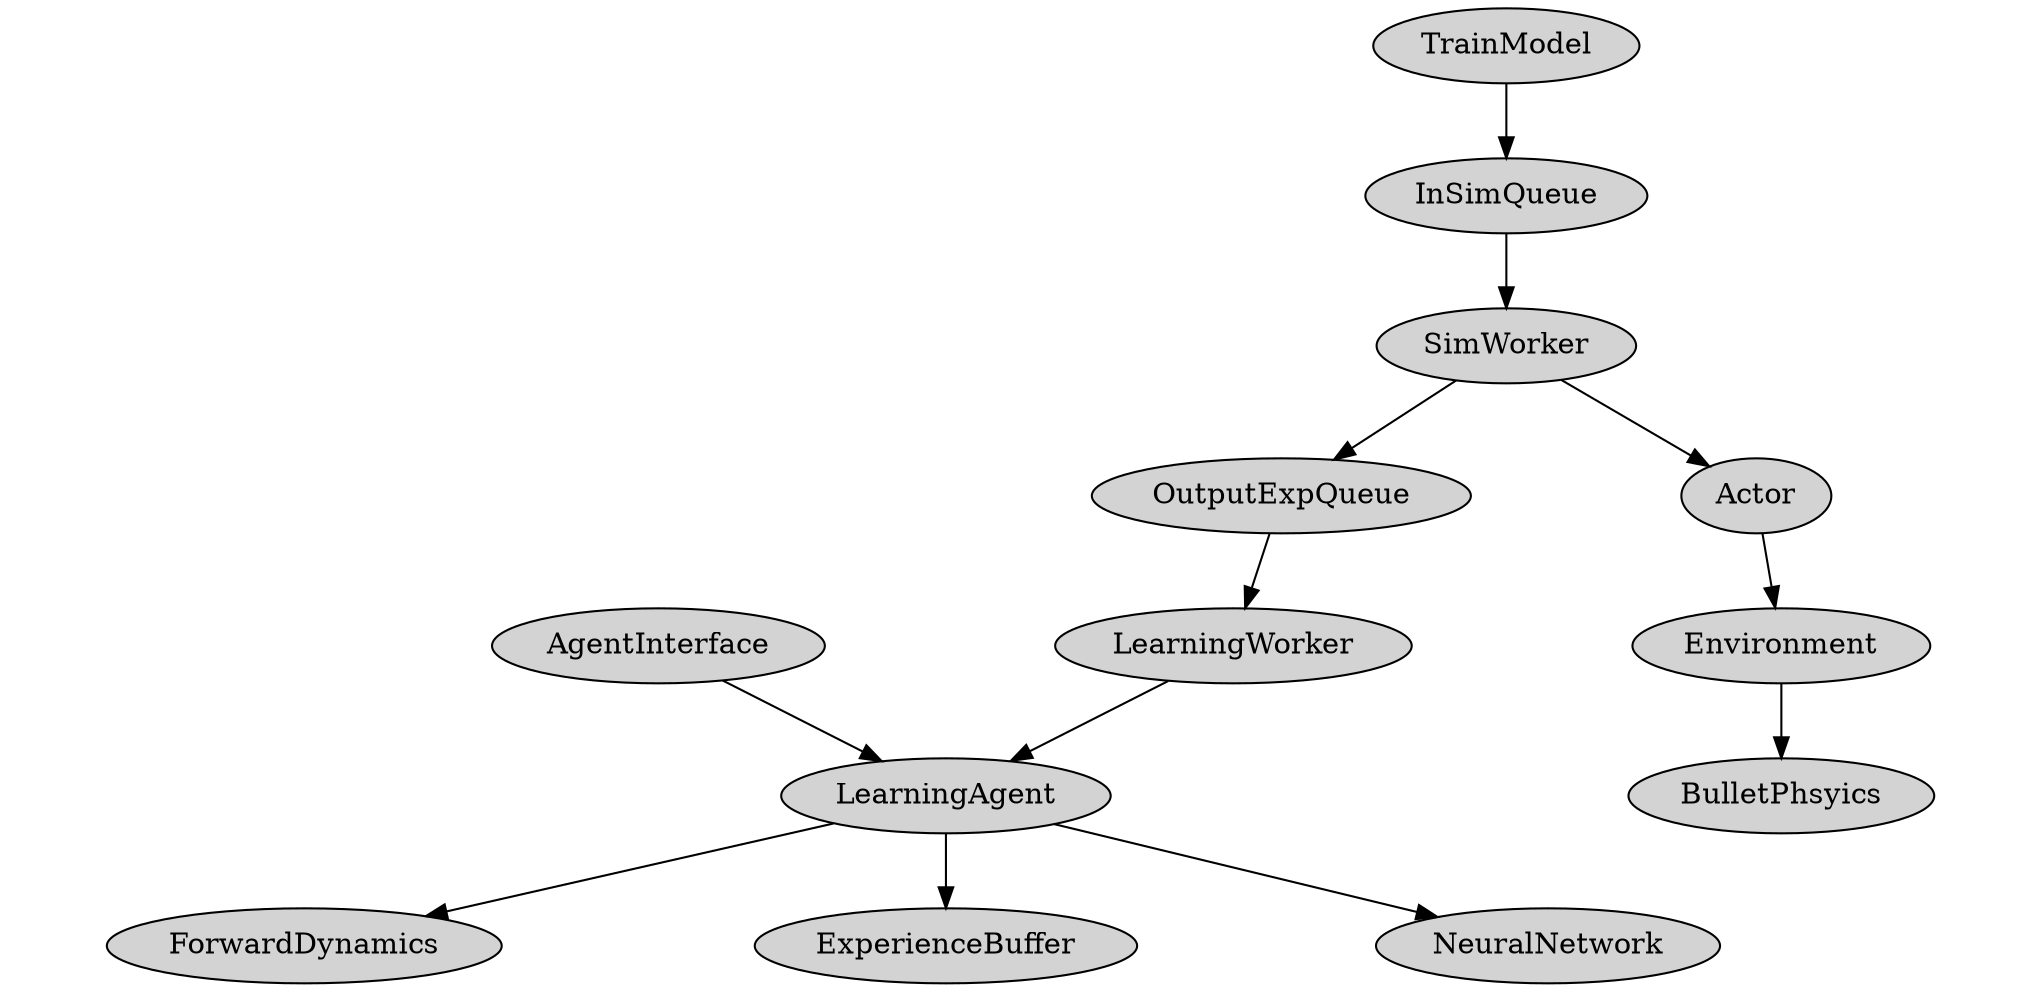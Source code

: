 # /home/gberseth/playground/RL-Framework/documentation/LearningStructure.dot
# generated by (dia)dot.py
digraph test {
ratio=0.487
node [style=filled]
"LearningWorker" -> "LearningAgent"
"LearningAgent" -> "ForwardDynamics"
"LearningAgent" -> "ExperienceBuffer"
"LearningAgent" -> "NeuralNetwork"
"AgentInterface" -> "LearningAgent"
"Actor" -> "Environment"
"Environment" -> "BulletPhsyics"
"SimWorker" -> "Actor"
"InSimQueue" -> "SimWorker"
"SimWorker" -> "OutputExpQueue"
"OutputExpQueue" -> "LearningWorker"
"TrainModel" -> "InSimQueue"
}
